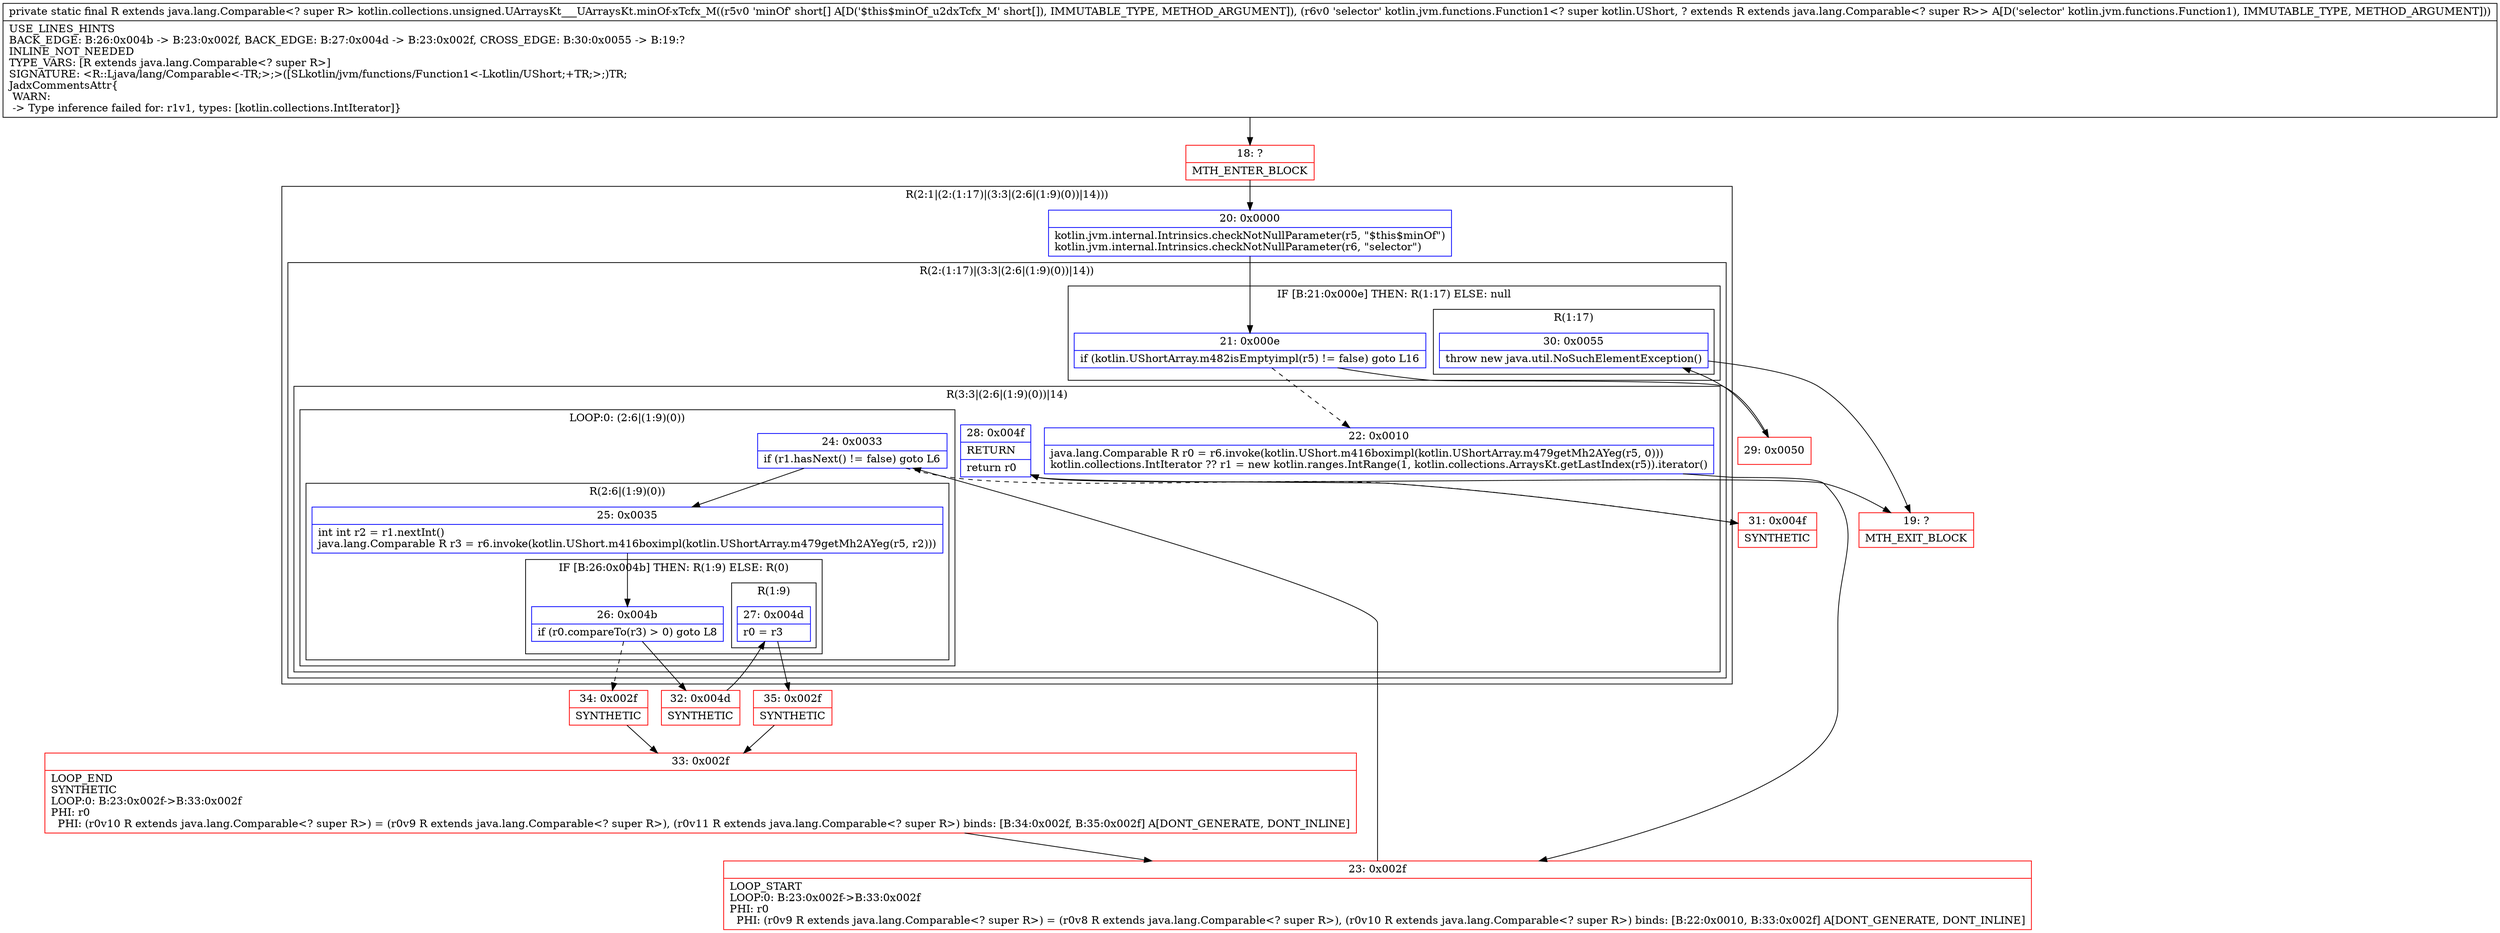 digraph "CFG forkotlin.collections.unsigned.UArraysKt___UArraysKt.minOf\-xTcfx_M([SLkotlin\/jvm\/functions\/Function1;)Ljava\/lang\/Comparable;" {
subgraph cluster_Region_130588841 {
label = "R(2:1|(2:(1:17)|(3:3|(2:6|(1:9)(0))|14)))";
node [shape=record,color=blue];
Node_20 [shape=record,label="{20\:\ 0x0000|kotlin.jvm.internal.Intrinsics.checkNotNullParameter(r5, \"$this$minOf\")\lkotlin.jvm.internal.Intrinsics.checkNotNullParameter(r6, \"selector\")\l}"];
subgraph cluster_Region_1314702992 {
label = "R(2:(1:17)|(3:3|(2:6|(1:9)(0))|14))";
node [shape=record,color=blue];
subgraph cluster_IfRegion_656161685 {
label = "IF [B:21:0x000e] THEN: R(1:17) ELSE: null";
node [shape=record,color=blue];
Node_21 [shape=record,label="{21\:\ 0x000e|if (kotlin.UShortArray.m482isEmptyimpl(r5) != false) goto L16\l}"];
subgraph cluster_Region_1027741772 {
label = "R(1:17)";
node [shape=record,color=blue];
Node_30 [shape=record,label="{30\:\ 0x0055|throw new java.util.NoSuchElementException()\l}"];
}
}
subgraph cluster_Region_1342762012 {
label = "R(3:3|(2:6|(1:9)(0))|14)";
node [shape=record,color=blue];
Node_22 [shape=record,label="{22\:\ 0x0010|java.lang.Comparable R r0 = r6.invoke(kotlin.UShort.m416boximpl(kotlin.UShortArray.m479getMh2AYeg(r5, 0)))\lkotlin.collections.IntIterator ?? r1 = new kotlin.ranges.IntRange(1, kotlin.collections.ArraysKt.getLastIndex(r5)).iterator()\l}"];
subgraph cluster_LoopRegion_1096840651 {
label = "LOOP:0: (2:6|(1:9)(0))";
node [shape=record,color=blue];
Node_24 [shape=record,label="{24\:\ 0x0033|if (r1.hasNext() != false) goto L6\l}"];
subgraph cluster_Region_1444878839 {
label = "R(2:6|(1:9)(0))";
node [shape=record,color=blue];
Node_25 [shape=record,label="{25\:\ 0x0035|int int r2 = r1.nextInt()\ljava.lang.Comparable R r3 = r6.invoke(kotlin.UShort.m416boximpl(kotlin.UShortArray.m479getMh2AYeg(r5, r2)))\l}"];
subgraph cluster_IfRegion_1819718461 {
label = "IF [B:26:0x004b] THEN: R(1:9) ELSE: R(0)";
node [shape=record,color=blue];
Node_26 [shape=record,label="{26\:\ 0x004b|if (r0.compareTo(r3) \> 0) goto L8\l}"];
subgraph cluster_Region_1378188185 {
label = "R(1:9)";
node [shape=record,color=blue];
Node_27 [shape=record,label="{27\:\ 0x004d|r0 = r3\l}"];
}
subgraph cluster_Region_2135763621 {
label = "R(0)";
node [shape=record,color=blue];
}
}
}
}
Node_28 [shape=record,label="{28\:\ 0x004f|RETURN\l|return r0\l}"];
}
}
}
Node_18 [shape=record,color=red,label="{18\:\ ?|MTH_ENTER_BLOCK\l}"];
Node_23 [shape=record,color=red,label="{23\:\ 0x002f|LOOP_START\lLOOP:0: B:23:0x002f\-\>B:33:0x002f\lPHI: r0 \l  PHI: (r0v9 R extends java.lang.Comparable\<? super R\>) = (r0v8 R extends java.lang.Comparable\<? super R\>), (r0v10 R extends java.lang.Comparable\<? super R\>) binds: [B:22:0x0010, B:33:0x002f] A[DONT_GENERATE, DONT_INLINE]\l}"];
Node_32 [shape=record,color=red,label="{32\:\ 0x004d|SYNTHETIC\l}"];
Node_35 [shape=record,color=red,label="{35\:\ 0x002f|SYNTHETIC\l}"];
Node_33 [shape=record,color=red,label="{33\:\ 0x002f|LOOP_END\lSYNTHETIC\lLOOP:0: B:23:0x002f\-\>B:33:0x002f\lPHI: r0 \l  PHI: (r0v10 R extends java.lang.Comparable\<? super R\>) = (r0v9 R extends java.lang.Comparable\<? super R\>), (r0v11 R extends java.lang.Comparable\<? super R\>) binds: [B:34:0x002f, B:35:0x002f] A[DONT_GENERATE, DONT_INLINE]\l}"];
Node_34 [shape=record,color=red,label="{34\:\ 0x002f|SYNTHETIC\l}"];
Node_31 [shape=record,color=red,label="{31\:\ 0x004f|SYNTHETIC\l}"];
Node_19 [shape=record,color=red,label="{19\:\ ?|MTH_EXIT_BLOCK\l}"];
Node_29 [shape=record,color=red,label="{29\:\ 0x0050}"];
MethodNode[shape=record,label="{private static final R extends java.lang.Comparable\<? super R\> kotlin.collections.unsigned.UArraysKt___UArraysKt.minOf\-xTcfx_M((r5v0 'minOf' short[] A[D('$this$minOf_u2dxTcfx_M' short[]), IMMUTABLE_TYPE, METHOD_ARGUMENT]), (r6v0 'selector' kotlin.jvm.functions.Function1\<? super kotlin.UShort, ? extends R extends java.lang.Comparable\<? super R\>\> A[D('selector' kotlin.jvm.functions.Function1), IMMUTABLE_TYPE, METHOD_ARGUMENT]))  | USE_LINES_HINTS\lBACK_EDGE: B:26:0x004b \-\> B:23:0x002f, BACK_EDGE: B:27:0x004d \-\> B:23:0x002f, CROSS_EDGE: B:30:0x0055 \-\> B:19:?\lINLINE_NOT_NEEDED\lTYPE_VARS: [R extends java.lang.Comparable\<? super R\>]\lSIGNATURE: \<R::Ljava\/lang\/Comparable\<\-TR;\>;\>([SLkotlin\/jvm\/functions\/Function1\<\-Lkotlin\/UShort;+TR;\>;)TR;\lJadxCommentsAttr\{\l WARN: \l \-\> Type inference failed for: r1v1, types: [kotlin.collections.IntIterator]\}\l}"];
MethodNode -> Node_18;Node_20 -> Node_21;
Node_21 -> Node_22[style=dashed];
Node_21 -> Node_29;
Node_30 -> Node_19;
Node_22 -> Node_23;
Node_24 -> Node_25;
Node_24 -> Node_31[style=dashed];
Node_25 -> Node_26;
Node_26 -> Node_32;
Node_26 -> Node_34[style=dashed];
Node_27 -> Node_35;
Node_28 -> Node_19;
Node_18 -> Node_20;
Node_23 -> Node_24;
Node_32 -> Node_27;
Node_35 -> Node_33;
Node_33 -> Node_23;
Node_34 -> Node_33;
Node_31 -> Node_28;
Node_29 -> Node_30;
}

